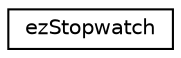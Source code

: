 digraph "Graphical Class Hierarchy"
{
 // LATEX_PDF_SIZE
  edge [fontname="Helvetica",fontsize="10",labelfontname="Helvetica",labelfontsize="10"];
  node [fontname="Helvetica",fontsize="10",shape=record];
  rankdir="LR";
  Node0 [label="ezStopwatch",height=0.2,width=0.4,color="black", fillcolor="white", style="filled",URL="$df/de1/classez_stopwatch.htm",tooltip="A helper class to time the execution of code or other actions."];
}
